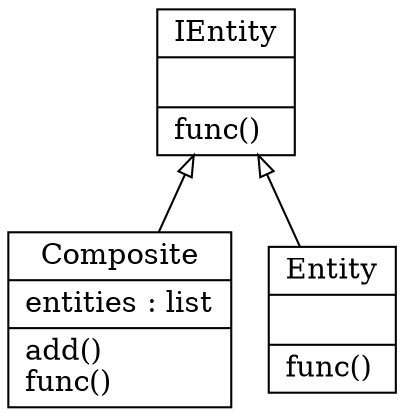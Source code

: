 digraph "classes" {
charset="utf-8"
rankdir=BT
"0" [label="{Composite|entities : list\l|add()\lfunc()\l}", shape="record"];
"1" [label="{Entity|\l|func()\l}", shape="record"];
"2" [label="{IEntity|\l|func()\l}", shape="record"];
"0" -> "2" [arrowhead="empty", arrowtail="none"];
"1" -> "2" [arrowhead="empty", arrowtail="none"];
}
